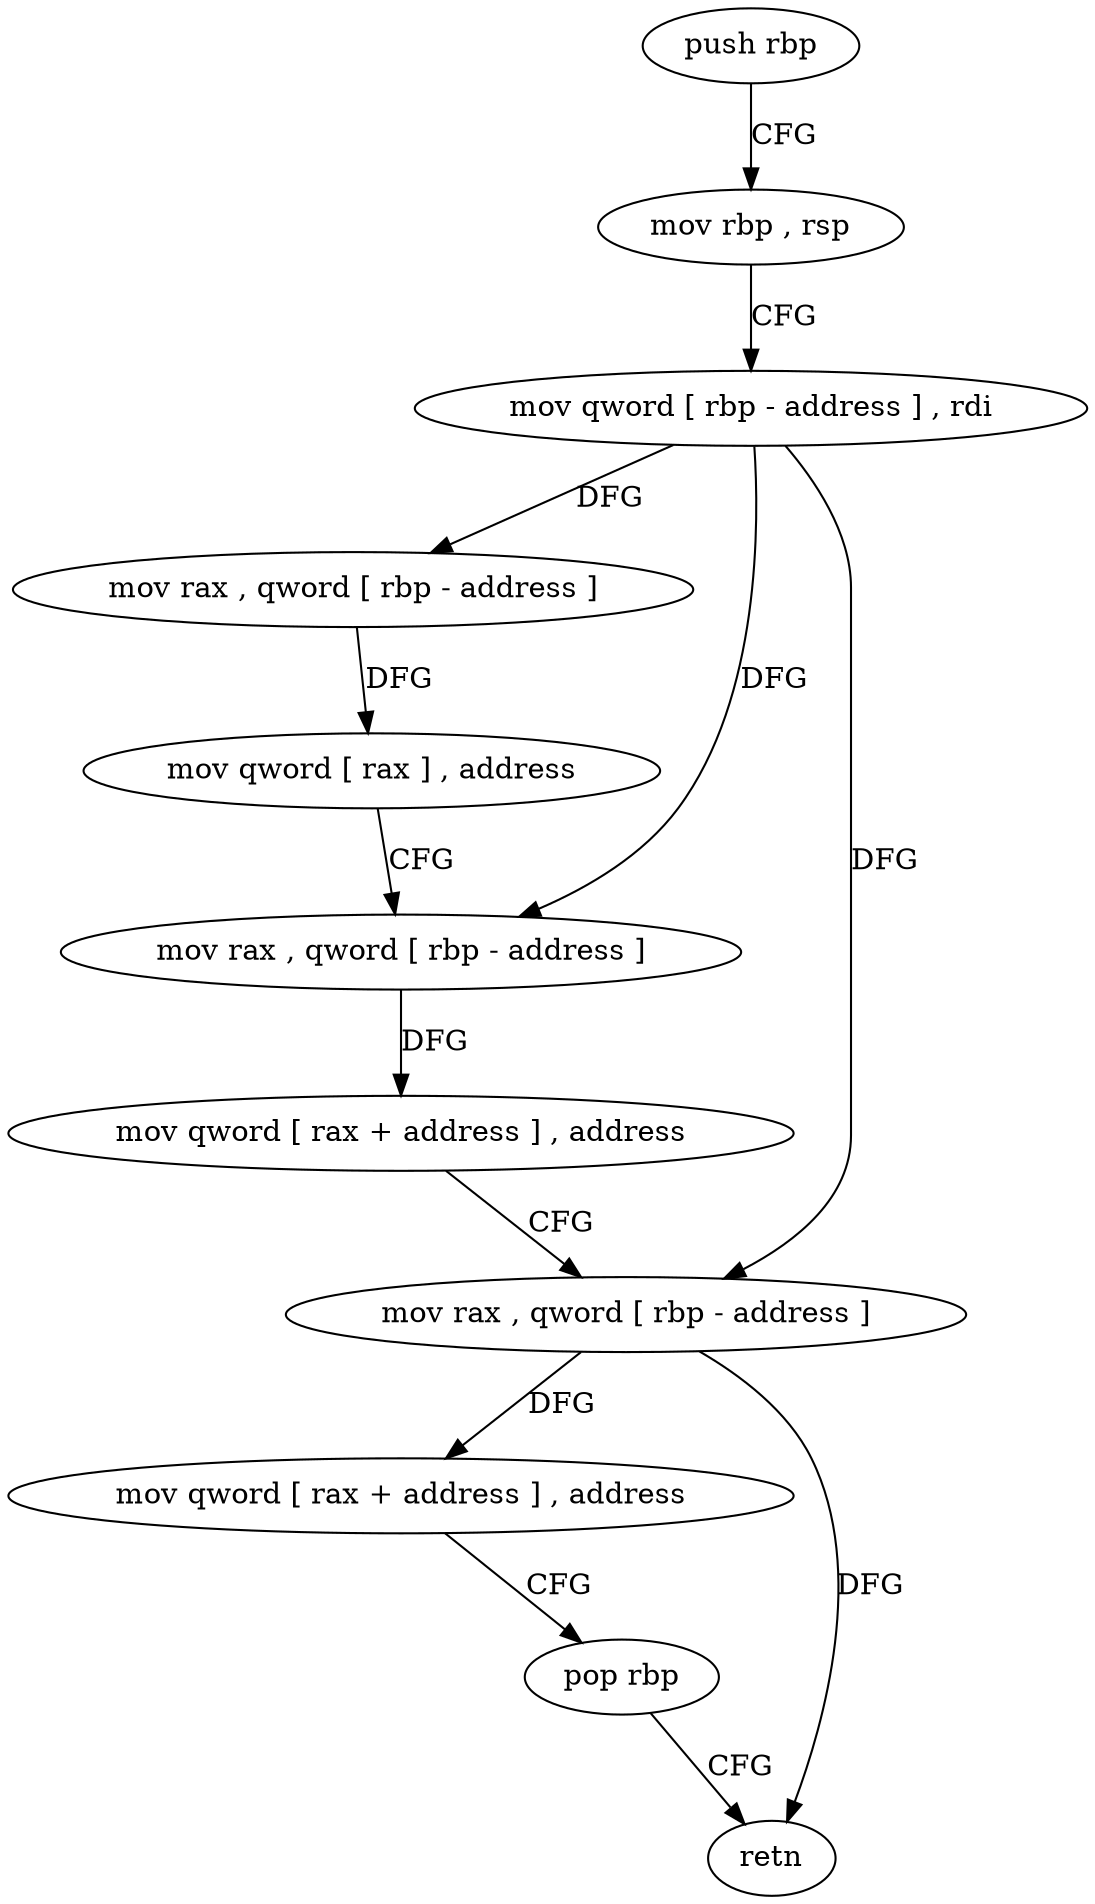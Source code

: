 digraph "func" {
"4223088" [label = "push rbp" ]
"4223089" [label = "mov rbp , rsp" ]
"4223092" [label = "mov qword [ rbp - address ] , rdi" ]
"4223096" [label = "mov rax , qword [ rbp - address ]" ]
"4223100" [label = "mov qword [ rax ] , address" ]
"4223107" [label = "mov rax , qword [ rbp - address ]" ]
"4223111" [label = "mov qword [ rax + address ] , address" ]
"4223119" [label = "mov rax , qword [ rbp - address ]" ]
"4223123" [label = "mov qword [ rax + address ] , address" ]
"4223131" [label = "pop rbp" ]
"4223132" [label = "retn" ]
"4223088" -> "4223089" [ label = "CFG" ]
"4223089" -> "4223092" [ label = "CFG" ]
"4223092" -> "4223096" [ label = "DFG" ]
"4223092" -> "4223107" [ label = "DFG" ]
"4223092" -> "4223119" [ label = "DFG" ]
"4223096" -> "4223100" [ label = "DFG" ]
"4223100" -> "4223107" [ label = "CFG" ]
"4223107" -> "4223111" [ label = "DFG" ]
"4223111" -> "4223119" [ label = "CFG" ]
"4223119" -> "4223123" [ label = "DFG" ]
"4223119" -> "4223132" [ label = "DFG" ]
"4223123" -> "4223131" [ label = "CFG" ]
"4223131" -> "4223132" [ label = "CFG" ]
}
